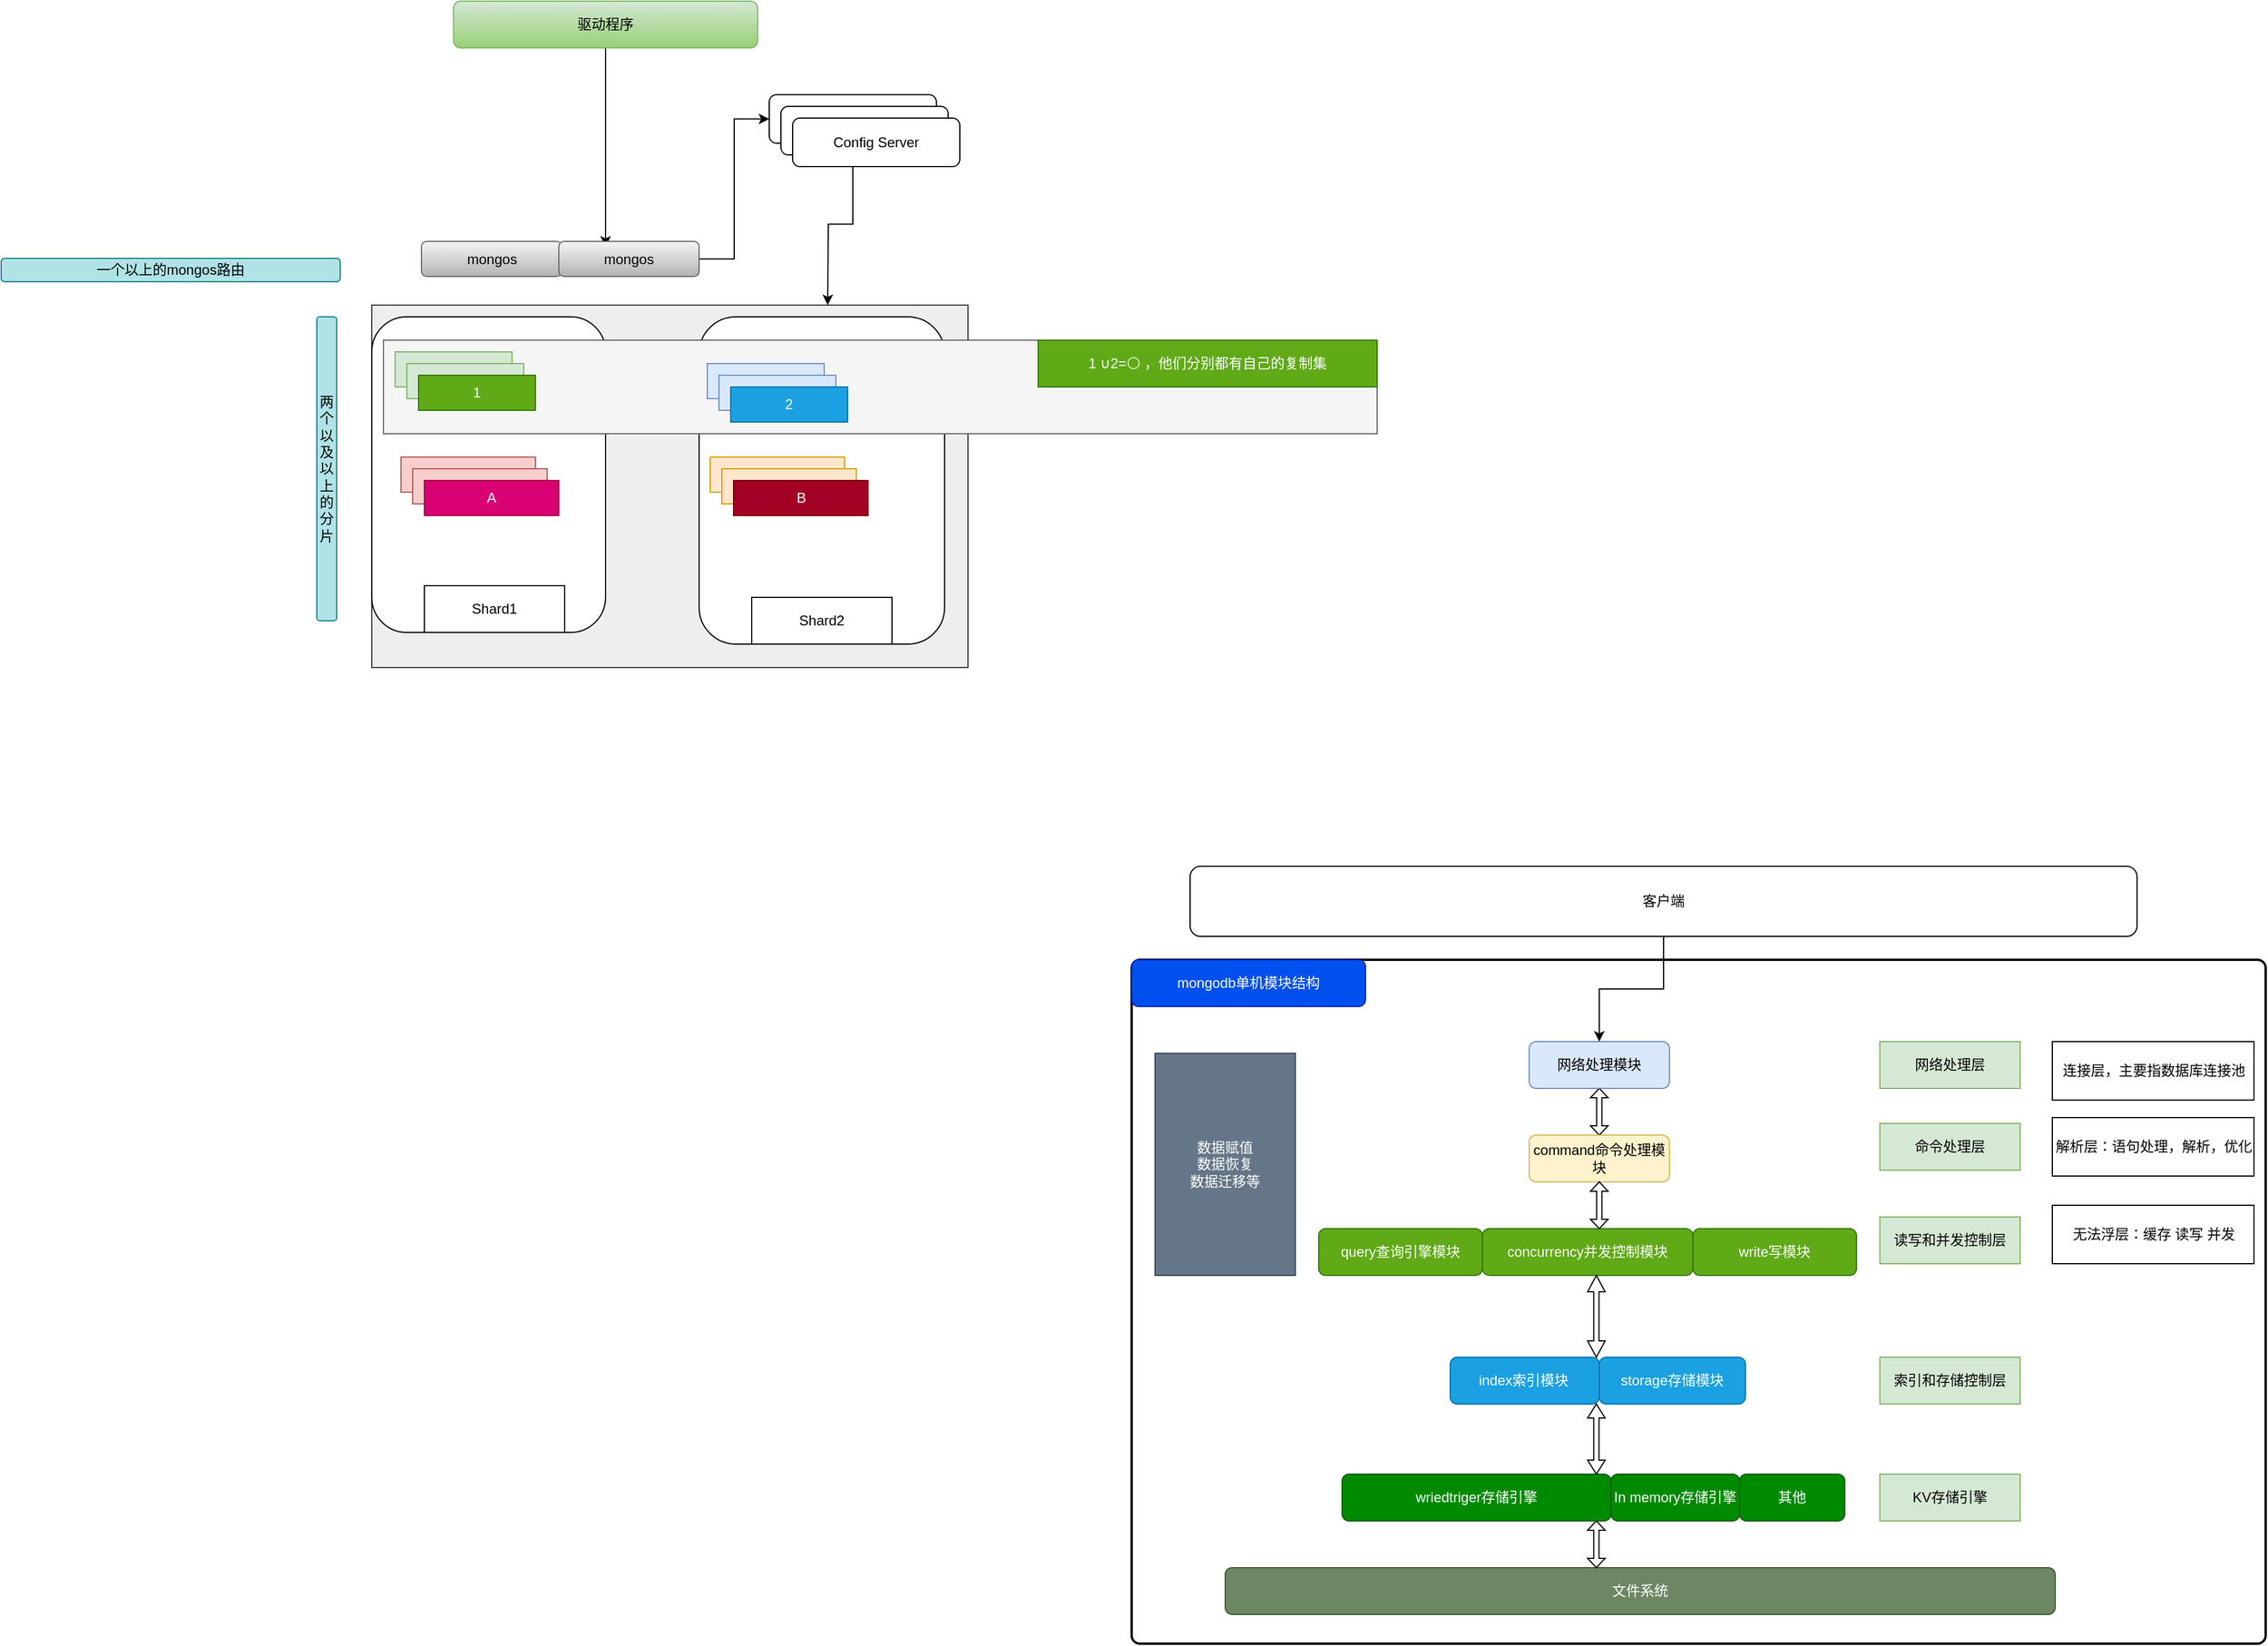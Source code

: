 <mxfile version="20.8.23" type="github">
  <diagram name="第 1 页" id="m2gNobZmYs1kw8e3sdDR">
    <mxGraphModel dx="3088" dy="1933" grid="1" gridSize="10" guides="1" tooltips="1" connect="1" arrows="1" fold="1" page="1" pageScale="1" pageWidth="827" pageHeight="1169" math="0" shadow="0">
      <root>
        <mxCell id="0" />
        <mxCell id="1" parent="0" />
        <mxCell id="19BGTlJQRY1JC6cQ9IZu-62" value="" style="rounded=0;whiteSpace=wrap;html=1;fillColor=#eeeeee;strokeColor=#36393d;" vertex="1" parent="1">
          <mxGeometry x="-800" y="-560" width="510" height="310" as="geometry" />
        </mxCell>
        <mxCell id="19BGTlJQRY1JC6cQ9IZu-35" value="" style="rounded=1;whiteSpace=wrap;html=1;" vertex="1" parent="1">
          <mxGeometry x="-800" y="-550" width="200" height="270" as="geometry" />
        </mxCell>
        <mxCell id="19BGTlJQRY1JC6cQ9IZu-36" value="" style="rounded=1;whiteSpace=wrap;html=1;" vertex="1" parent="1">
          <mxGeometry x="-520" y="-550" width="210" height="280" as="geometry" />
        </mxCell>
        <mxCell id="19BGTlJQRY1JC6cQ9IZu-46" value="" style="rounded=0;whiteSpace=wrap;html=1;fillColor=#f5f5f5;fontColor=#333333;strokeColor=#666666;" vertex="1" parent="1">
          <mxGeometry x="-790" y="-530" width="850" height="80" as="geometry" />
        </mxCell>
        <mxCell id="19BGTlJQRY1JC6cQ9IZu-2" value="" style="rounded=1;whiteSpace=wrap;html=1;absoluteArcSize=1;arcSize=14;strokeWidth=2;" vertex="1" parent="1">
          <mxGeometry x="-150" width="970" height="585" as="geometry" />
        </mxCell>
        <mxCell id="19BGTlJQRY1JC6cQ9IZu-3" value="网络处理层" style="rounded=0;whiteSpace=wrap;html=1;fillColor=#d5e8d4;strokeColor=#82b366;" vertex="1" parent="1">
          <mxGeometry x="490" y="70" width="120" height="40" as="geometry" />
        </mxCell>
        <mxCell id="19BGTlJQRY1JC6cQ9IZu-4" value="命令处理层" style="rounded=0;whiteSpace=wrap;html=1;fillColor=#d5e8d4;strokeColor=#82b366;" vertex="1" parent="1">
          <mxGeometry x="490" y="140" width="120" height="40" as="geometry" />
        </mxCell>
        <mxCell id="19BGTlJQRY1JC6cQ9IZu-5" value="读写和并发控制层" style="rounded=0;whiteSpace=wrap;html=1;fillColor=#d5e8d4;strokeColor=#82b366;" vertex="1" parent="1">
          <mxGeometry x="490" y="220" width="120" height="40" as="geometry" />
        </mxCell>
        <mxCell id="19BGTlJQRY1JC6cQ9IZu-6" value="索引和存储控制层" style="rounded=0;whiteSpace=wrap;html=1;fillColor=#d5e8d4;strokeColor=#82b366;" vertex="1" parent="1">
          <mxGeometry x="490" y="340" width="120" height="40" as="geometry" />
        </mxCell>
        <mxCell id="19BGTlJQRY1JC6cQ9IZu-7" value="KV存储引擎" style="rounded=0;whiteSpace=wrap;html=1;fillColor=#d5e8d4;strokeColor=#82b366;" vertex="1" parent="1">
          <mxGeometry x="490" y="440" width="120" height="40" as="geometry" />
        </mxCell>
        <mxCell id="19BGTlJQRY1JC6cQ9IZu-8" value="" style="shape=doubleArrow;whiteSpace=wrap;html=1;direction=south;" vertex="1" parent="1">
          <mxGeometry x="242.5" y="110" width="15" height="40" as="geometry" />
        </mxCell>
        <mxCell id="19BGTlJQRY1JC6cQ9IZu-9" value="网络处理模块" style="rounded=1;whiteSpace=wrap;html=1;fillColor=#dae8fc;strokeColor=#6c8ebf;" vertex="1" parent="1">
          <mxGeometry x="190" y="70" width="120" height="40" as="geometry" />
        </mxCell>
        <mxCell id="19BGTlJQRY1JC6cQ9IZu-10" value="command命令处理模块" style="rounded=1;whiteSpace=wrap;html=1;fillColor=#fff2cc;strokeColor=#d6b656;" vertex="1" parent="1">
          <mxGeometry x="190" y="150" width="120" height="40" as="geometry" />
        </mxCell>
        <mxCell id="19BGTlJQRY1JC6cQ9IZu-11" value="concurrency并发控制模块" style="rounded=1;whiteSpace=wrap;html=1;fillColor=#60a917;fontColor=#ffffff;strokeColor=#2D7600;" vertex="1" parent="1">
          <mxGeometry x="150" y="230" width="180" height="40" as="geometry" />
        </mxCell>
        <mxCell id="19BGTlJQRY1JC6cQ9IZu-12" value="" style="shape=doubleArrow;whiteSpace=wrap;html=1;direction=south;" vertex="1" parent="1">
          <mxGeometry x="242.5" y="190" width="15" height="40" as="geometry" />
        </mxCell>
        <mxCell id="19BGTlJQRY1JC6cQ9IZu-13" value="" style="shape=doubleArrow;whiteSpace=wrap;html=1;direction=south;" vertex="1" parent="1">
          <mxGeometry x="240" y="380" width="15" height="60" as="geometry" />
        </mxCell>
        <mxCell id="19BGTlJQRY1JC6cQ9IZu-14" value="" style="shape=doubleArrow;whiteSpace=wrap;html=1;direction=south;" vertex="1" parent="1">
          <mxGeometry x="240" y="270" width="15" height="70" as="geometry" />
        </mxCell>
        <mxCell id="19BGTlJQRY1JC6cQ9IZu-15" value="index索引模块&lt;span style=&quot;white-space: pre;&quot;&gt;	&lt;/span&gt;" style="rounded=1;whiteSpace=wrap;html=1;fillColor=#1ba1e2;fontColor=#ffffff;strokeColor=#006EAF;" vertex="1" parent="1">
          <mxGeometry x="122.5" y="340" width="127.5" height="40" as="geometry" />
        </mxCell>
        <mxCell id="19BGTlJQRY1JC6cQ9IZu-16" value="In memory存储引擎" style="rounded=1;whiteSpace=wrap;html=1;fillColor=#008a00;fontColor=#ffffff;strokeColor=#005700;" vertex="1" parent="1">
          <mxGeometry x="260" y="440" width="110" height="40" as="geometry" />
        </mxCell>
        <mxCell id="19BGTlJQRY1JC6cQ9IZu-17" value="write写模块" style="rounded=1;whiteSpace=wrap;html=1;fillColor=#60a917;fontColor=#ffffff;strokeColor=#2D7600;" vertex="1" parent="1">
          <mxGeometry x="330" y="230" width="140" height="40" as="geometry" />
        </mxCell>
        <mxCell id="19BGTlJQRY1JC6cQ9IZu-18" value="query查询引擎模块" style="rounded=1;whiteSpace=wrap;html=1;fillColor=#60a917;fontColor=#ffffff;strokeColor=#2D7600;" vertex="1" parent="1">
          <mxGeometry x="10" y="230" width="140" height="40" as="geometry" />
        </mxCell>
        <mxCell id="19BGTlJQRY1JC6cQ9IZu-19" value="storage存储模块" style="rounded=1;whiteSpace=wrap;html=1;fillColor=#1ba1e2;fontColor=#ffffff;strokeColor=#006EAF;" vertex="1" parent="1">
          <mxGeometry x="250" y="340" width="125" height="40" as="geometry" />
        </mxCell>
        <mxCell id="19BGTlJQRY1JC6cQ9IZu-20" value="mongodb单机模块结构" style="rounded=1;whiteSpace=wrap;html=1;fillColor=#0050ef;fontColor=#ffffff;strokeColor=#001DBC;" vertex="1" parent="1">
          <mxGeometry x="-150" width="200" height="40" as="geometry" />
        </mxCell>
        <mxCell id="19BGTlJQRY1JC6cQ9IZu-21" value="" style="edgeStyle=orthogonalEdgeStyle;rounded=0;orthogonalLoop=1;jettySize=auto;html=1;" edge="1" parent="1" source="19BGTlJQRY1JC6cQ9IZu-22" target="19BGTlJQRY1JC6cQ9IZu-9">
          <mxGeometry relative="1" as="geometry" />
        </mxCell>
        <mxCell id="19BGTlJQRY1JC6cQ9IZu-22" value="客户端&lt;br&gt;" style="rounded=1;whiteSpace=wrap;html=1;" vertex="1" parent="1">
          <mxGeometry x="-100" y="-80" width="810" height="60" as="geometry" />
        </mxCell>
        <mxCell id="19BGTlJQRY1JC6cQ9IZu-23" value="连接层，主要指数据库连接池" style="rounded=0;whiteSpace=wrap;html=1;" vertex="1" parent="1">
          <mxGeometry x="637.5" y="70" width="172.5" height="50" as="geometry" />
        </mxCell>
        <mxCell id="19BGTlJQRY1JC6cQ9IZu-24" value="解析层：语句处理，解析，优化" style="rounded=0;whiteSpace=wrap;html=1;" vertex="1" parent="1">
          <mxGeometry x="637.5" y="135" width="172.5" height="50" as="geometry" />
        </mxCell>
        <mxCell id="19BGTlJQRY1JC6cQ9IZu-25" value="数据赋值&lt;br&gt;数据恢复&lt;br&gt;数据迁移等" style="rounded=0;whiteSpace=wrap;html=1;fillColor=#647687;fontColor=#ffffff;strokeColor=#314354;" vertex="1" parent="1">
          <mxGeometry x="-130" y="80" width="120" height="190" as="geometry" />
        </mxCell>
        <mxCell id="19BGTlJQRY1JC6cQ9IZu-26" value="文件系统" style="rounded=1;whiteSpace=wrap;html=1;fillColor=#6d8764;fontColor=#ffffff;strokeColor=#3A5431;" vertex="1" parent="1">
          <mxGeometry x="-70" y="520" width="710" height="40" as="geometry" />
        </mxCell>
        <mxCell id="19BGTlJQRY1JC6cQ9IZu-27" value="无法浮层：缓存 读写 并发" style="rounded=0;whiteSpace=wrap;html=1;" vertex="1" parent="1">
          <mxGeometry x="637.5" y="210" width="172.5" height="50" as="geometry" />
        </mxCell>
        <mxCell id="19BGTlJQRY1JC6cQ9IZu-28" value="" style="shape=doubleArrow;whiteSpace=wrap;html=1;direction=south;" vertex="1" parent="1">
          <mxGeometry x="240" y="480" width="15" height="40" as="geometry" />
        </mxCell>
        <mxCell id="19BGTlJQRY1JC6cQ9IZu-29" value="wriedtriger存储引擎" style="rounded=1;whiteSpace=wrap;html=1;fillColor=#008a00;fontColor=#ffffff;strokeColor=#005700;" vertex="1" parent="1">
          <mxGeometry x="30" y="440" width="230" height="40" as="geometry" />
        </mxCell>
        <mxCell id="19BGTlJQRY1JC6cQ9IZu-30" value="其他" style="rounded=1;whiteSpace=wrap;html=1;fillColor=#008a00;fontColor=#ffffff;strokeColor=#005700;" vertex="1" parent="1">
          <mxGeometry x="370" y="440" width="90" height="40" as="geometry" />
        </mxCell>
        <mxCell id="19BGTlJQRY1JC6cQ9IZu-58" style="edgeStyle=orthogonalEdgeStyle;rounded=0;orthogonalLoop=1;jettySize=auto;html=1;" edge="1" parent="1" source="19BGTlJQRY1JC6cQ9IZu-31">
          <mxGeometry relative="1" as="geometry">
            <mxPoint x="-600" y="-610" as="targetPoint" />
          </mxGeometry>
        </mxCell>
        <mxCell id="19BGTlJQRY1JC6cQ9IZu-31" value="驱动程序" style="rounded=1;whiteSpace=wrap;html=1;fillColor=#d5e8d4;gradientColor=#97d077;strokeColor=#82b366;" vertex="1" parent="1">
          <mxGeometry x="-730" y="-820" width="260" height="40" as="geometry" />
        </mxCell>
        <mxCell id="19BGTlJQRY1JC6cQ9IZu-32" value="mongos" style="rounded=1;whiteSpace=wrap;html=1;fillColor=#f5f5f5;strokeColor=#666666;gradientColor=#b3b3b3;" vertex="1" parent="1">
          <mxGeometry x="-757.5" y="-614.5" width="120" height="30" as="geometry" />
        </mxCell>
        <mxCell id="19BGTlJQRY1JC6cQ9IZu-61" style="edgeStyle=orthogonalEdgeStyle;rounded=0;orthogonalLoop=1;jettySize=auto;html=1;entryX=0;entryY=0.5;entryDx=0;entryDy=0;" edge="1" parent="1" source="19BGTlJQRY1JC6cQ9IZu-33" target="19BGTlJQRY1JC6cQ9IZu-60">
          <mxGeometry relative="1" as="geometry" />
        </mxCell>
        <mxCell id="19BGTlJQRY1JC6cQ9IZu-33" value="mongos" style="rounded=1;whiteSpace=wrap;html=1;fillColor=#f5f5f5;strokeColor=#666666;gradientColor=#b3b3b3;" vertex="1" parent="1">
          <mxGeometry x="-640" y="-614.5" width="120" height="30" as="geometry" />
        </mxCell>
        <mxCell id="19BGTlJQRY1JC6cQ9IZu-37" value="一个以上的mongos路由" style="rounded=1;whiteSpace=wrap;html=1;fillColor=#b0e3e6;strokeColor=#0e8088;" vertex="1" parent="1">
          <mxGeometry x="-1117" y="-600" width="290" height="20" as="geometry" />
        </mxCell>
        <mxCell id="19BGTlJQRY1JC6cQ9IZu-38" value="" style="rounded=0;whiteSpace=wrap;html=1;fillColor=#d5e8d4;strokeColor=#82b366;" vertex="1" parent="1">
          <mxGeometry x="-780" y="-520" width="100" height="30" as="geometry" />
        </mxCell>
        <mxCell id="19BGTlJQRY1JC6cQ9IZu-39" value="" style="rounded=0;whiteSpace=wrap;html=1;fillColor=#d5e8d4;strokeColor=#82b366;" vertex="1" parent="1">
          <mxGeometry x="-770" y="-510" width="100" height="30" as="geometry" />
        </mxCell>
        <mxCell id="19BGTlJQRY1JC6cQ9IZu-40" value="1" style="rounded=0;whiteSpace=wrap;html=1;fillColor=#60a917;strokeColor=#2D7600;fontColor=#ffffff;" vertex="1" parent="1">
          <mxGeometry x="-760" y="-500" width="100" height="30" as="geometry" />
        </mxCell>
        <mxCell id="19BGTlJQRY1JC6cQ9IZu-43" value="2" style="rounded=0;whiteSpace=wrap;html=1;fillColor=#dae8fc;strokeColor=#6c8ebf;" vertex="1" parent="1">
          <mxGeometry x="-513" y="-510" width="100" height="30" as="geometry" />
        </mxCell>
        <mxCell id="19BGTlJQRY1JC6cQ9IZu-44" value="2" style="rounded=0;whiteSpace=wrap;html=1;fillColor=#dae8fc;strokeColor=#6c8ebf;" vertex="1" parent="1">
          <mxGeometry x="-503" y="-500" width="100" height="30" as="geometry" />
        </mxCell>
        <mxCell id="19BGTlJQRY1JC6cQ9IZu-45" value="2" style="rounded=0;whiteSpace=wrap;html=1;fillColor=#1ba1e2;strokeColor=#006EAF;fontColor=#ffffff;" vertex="1" parent="1">
          <mxGeometry x="-493" y="-490" width="100" height="30" as="geometry" />
        </mxCell>
        <mxCell id="19BGTlJQRY1JC6cQ9IZu-48" value="A" style="rounded=0;whiteSpace=wrap;html=1;fillColor=#f8cecc;strokeColor=#b85450;" vertex="1" parent="1">
          <mxGeometry x="-775" y="-430" width="115" height="30" as="geometry" />
        </mxCell>
        <mxCell id="19BGTlJQRY1JC6cQ9IZu-49" value="A" style="rounded=0;whiteSpace=wrap;html=1;fillColor=#f8cecc;strokeColor=#b85450;" vertex="1" parent="1">
          <mxGeometry x="-765" y="-420" width="115" height="30" as="geometry" />
        </mxCell>
        <mxCell id="19BGTlJQRY1JC6cQ9IZu-50" value="A" style="rounded=0;whiteSpace=wrap;html=1;fillColor=#d80073;strokeColor=#A50040;fontColor=#ffffff;" vertex="1" parent="1">
          <mxGeometry x="-755" y="-410" width="115" height="30" as="geometry" />
        </mxCell>
        <mxCell id="19BGTlJQRY1JC6cQ9IZu-51" value="B" style="rounded=0;whiteSpace=wrap;html=1;fillColor=#ffe6cc;strokeColor=#d79b00;" vertex="1" parent="1">
          <mxGeometry x="-510.5" y="-430" width="115" height="30" as="geometry" />
        </mxCell>
        <mxCell id="19BGTlJQRY1JC6cQ9IZu-52" value="B" style="rounded=0;whiteSpace=wrap;html=1;fillColor=#ffe6cc;strokeColor=#d79b00;" vertex="1" parent="1">
          <mxGeometry x="-500.5" y="-420" width="115" height="30" as="geometry" />
        </mxCell>
        <mxCell id="19BGTlJQRY1JC6cQ9IZu-53" value="B" style="rounded=0;whiteSpace=wrap;html=1;fillColor=#a20025;strokeColor=#6F0000;fontColor=#ffffff;" vertex="1" parent="1">
          <mxGeometry x="-490.5" y="-410" width="115" height="30" as="geometry" />
        </mxCell>
        <mxCell id="19BGTlJQRY1JC6cQ9IZu-55" value="1 ∪2=⚪ ，他们分别都有自己的复制集" style="text;html=1;strokeColor=#2D7600;fillColor=#60a917;align=center;verticalAlign=middle;whiteSpace=wrap;rounded=0;fontColor=#ffffff;" vertex="1" parent="1">
          <mxGeometry x="-230" y="-530" width="290" height="40" as="geometry" />
        </mxCell>
        <mxCell id="19BGTlJQRY1JC6cQ9IZu-59" value="两个以及以上的分片" style="rounded=1;whiteSpace=wrap;html=1;fillColor=#b0e3e6;strokeColor=#0e8088;" vertex="1" parent="1">
          <mxGeometry x="-847" y="-550" width="17" height="260" as="geometry" />
        </mxCell>
        <mxCell id="19BGTlJQRY1JC6cQ9IZu-66" value="" style="edgeStyle=orthogonalEdgeStyle;rounded=0;orthogonalLoop=1;jettySize=auto;html=1;" edge="1" parent="1" source="19BGTlJQRY1JC6cQ9IZu-60">
          <mxGeometry relative="1" as="geometry">
            <mxPoint x="-410" y="-560" as="targetPoint" />
          </mxGeometry>
        </mxCell>
        <mxCell id="19BGTlJQRY1JC6cQ9IZu-60" value="Config Server" style="rounded=1;whiteSpace=wrap;html=1;" vertex="1" parent="1">
          <mxGeometry x="-460" y="-740" width="143" height="41.5" as="geometry" />
        </mxCell>
        <mxCell id="19BGTlJQRY1JC6cQ9IZu-63" value="Shard1" style="rounded=0;whiteSpace=wrap;html=1;" vertex="1" parent="1">
          <mxGeometry x="-755" y="-320" width="120" height="40" as="geometry" />
        </mxCell>
        <mxCell id="19BGTlJQRY1JC6cQ9IZu-64" value="Shard2" style="rounded=0;whiteSpace=wrap;html=1;" vertex="1" parent="1">
          <mxGeometry x="-475" y="-310" width="120" height="40" as="geometry" />
        </mxCell>
        <mxCell id="19BGTlJQRY1JC6cQ9IZu-67" value="Config Server" style="rounded=1;whiteSpace=wrap;html=1;" vertex="1" parent="1">
          <mxGeometry x="-450" y="-730" width="143" height="41.5" as="geometry" />
        </mxCell>
        <mxCell id="19BGTlJQRY1JC6cQ9IZu-68" value="Config Server" style="rounded=1;whiteSpace=wrap;html=1;" vertex="1" parent="1">
          <mxGeometry x="-440" y="-720" width="143" height="41.5" as="geometry" />
        </mxCell>
      </root>
    </mxGraphModel>
  </diagram>
</mxfile>
